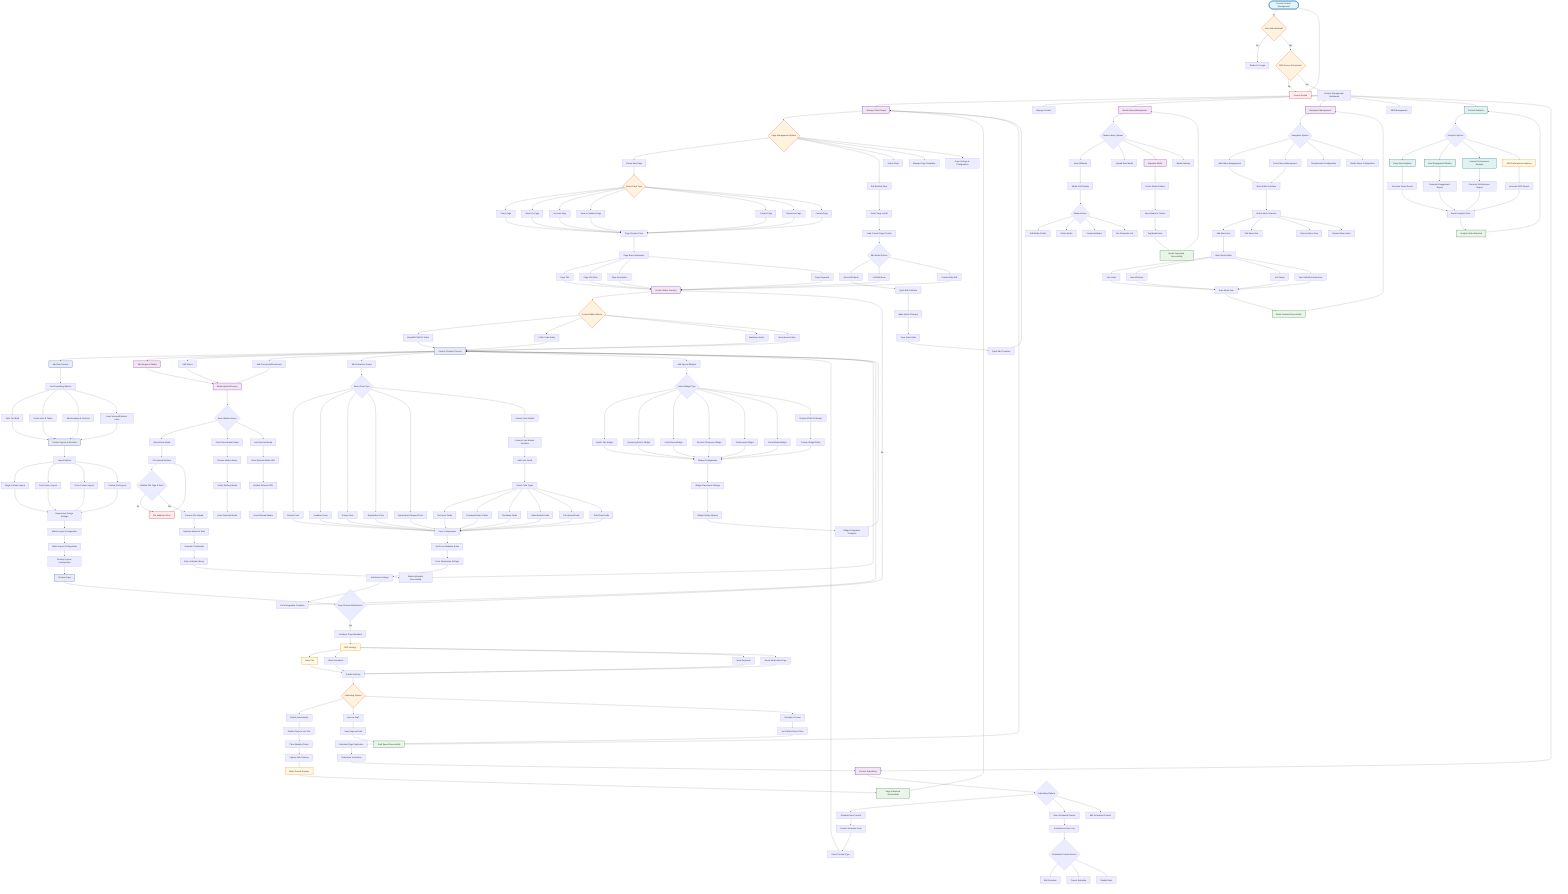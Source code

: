 ﻿flowchart TD
    %% ========================================
    %% CONTENT MANAGEMENT FLOWCHART
    %% ========================================
    
    Start([Access Content Management]) --> CMSAuth{User Authenticated?}
    CMSAuth -->|No| LoginRequired[Redirect to Login]
    CMSAuth -->|Yes| CheckCMSPermissions{CMS Access Permission?}
    
    CheckCMSPermissions -->|No| AccessDenied[Access Denied]
    CheckCMSPermissions -->|Yes| CMSDashboard[Content Management Dashboard]
    
    %% CMS Dashboard Options
    CMSDashboard --> ManagePages[Manage Client Pages]
    CMSDashboard --> ManageContent[Manage Content]
    CMSDashboard --> MediaLibrary[Media Library Management]
    CMSDashboard --> NavigationManagement[Navigation Management]
    CMSDashboard --> SEOManagement[SEO Management]
    CMSDashboard --> ContentAnalytics[Content Analytics]
    CMSDashboard --> ContentScheduling[Content Scheduling]
    
    %% Manage Client Pages
    ManagePages --> PageManagementOptions{Page Management Options}
    PageManagementOptions --> CreateNewPage[Create New Page]
    PageManagementOptions --> EditExistingPage[Edit Existing Page]
    PageManagementOptions --> DeletePage[Delete Page]
    PageManagementOptions --> PageTemplates[Manage Page Templates]
    PageManagementOptions --> PageSettings[Page Settings & Configuration]
    
    %% Create New Page Process
    CreateNewPage --> SelectPageType{Select Page Type}
    SelectPageType --> HomePage[Home Page]
    SelectPageType --> AboutPage[About Us Page]
    SelectPageType --> ServicesPage[Services Page]
    SelectPageType --> NewsPage[News & Updates Page]
    SelectPageType --> ContactPage[Contact Page]
    SelectPageType --> ResourcesPage[Resources Page]
    SelectPageType --> CustomPage[Custom Page]
    
    HomePage --> PageCreationForm[Page Creation Form]
    AboutPage --> PageCreationForm
    ServicesPage --> PageCreationForm
    NewsPage --> PageCreationForm
    ContactPage --> PageCreationForm
    ResourcesPage --> PageCreationForm
    CustomPage --> PageCreationForm
    
    PageCreationForm --> PageBasicInfo[Page Basic Information]
    PageBasicInfo --> PageTitle[Page Title]
    PageBasicInfo --> PageURL[Page URL/Slug]
    PageBasicInfo --> PageDescription[Page Description]
    PageBasicInfo --> PageKeywords[Page Keywords]
    
    PageTitle --> ContentEditor[Content Editor Interface]
    PageURL --> ContentEditor
    PageDescription --> ContentEditor
    PageKeywords --> ContentEditor
    
    %% Content Editor Interface
    ContentEditor --> EditorOptions{Content Editor Options}
    EditorOptions --> VisualEditor[Visual/WYSIWYG Editor]
    EditorOptions --> HTMLEditor[HTML Code Editor]
    EditorOptions --> MarkdownEditor[Markdown Editor]
    EditorOptions --> BlockEditor[Block-based Editor]
    VisualEditor --> ContentCreation[Content Creation Process]
    HTMLEditor --> ContentCreation
    MarkdownEditor --> ContentCreation
    BlockEditor --> ContentCreation
    
    ContentCreation --> AddTextContent[Add Text Content]
    ContentCreation --> AddImages[Add Images & Media]
    ContentCreation --> AddVideos[Add Videos]
    ContentCreation --> AddDocuments[Add Documents/Downloads]
    ContentCreation --> AddForms[Add Interactive Forms]
    ContentCreation --> AddWidgets[Add Special Widgets]
    
    %% Text Content Management
    AddTextContent --> TextFormatting[Text Formatting Options]
    TextFormatting --> StyleText[Style Text Bold]
    TextFormatting --> CreateLists[Create Lists & Tables]
    TextFormatting --> AddHeadings[Add Headings & Sections]
    TextFormatting --> InsertLinks[Insert Internal/External Links]
    
    StyleText --> ContentLayout[Content Layout & Structure]
    CreateLists --> ContentLayout
    AddHeadings --> ContentLayout
    InsertLinks --> ContentLayout
    
    %% Media Management
    AddImages --> MediaUpload[Media Upload Process]
    AddVideos --> MediaUpload
    AddDocuments --> MediaUpload
    
    MediaUpload --> SelectMediaSource{Select Media Source}
    SelectMediaSource --> UploadNew[Upload New Media]
    SelectMediaSource --> MediaLibrarySelect[Select from Media Library]
    SelectMediaSource --> ExternalMedia[Link External Media]
    
    UploadNew --> FileUpload[File Upload Interface]
    FileUpload --> ValidateFile{Validate File Type & Size?}
    ValidateFile -->|No| FileValidationError[File Validation Error]
    ValidateFile -->|Yes| ProcessUpload[Process File Upload]
    FileValidationError --> FileUpload
    
    ProcessUpload --> OptimizeMedia[Optimize Media for Web]
    OptimizeMedia --> GenerateThumbnails[Generate Thumbnails]
    GenerateThumbnails --> SaveToLibrary[Save to Media Library]
    SaveToLibrary --> MediaUploaded[Media Uploaded Successfully]
    
    MediaLibrarySelect --> BrowseLibrary[Browse Media Library]
    BrowseLibrary --> SelectExistingMedia[Select Existing Media]
    SelectExistingMedia --> InsertSelectedMedia[Insert Selected Media]
    
    ExternalMedia --> EnterMediaURL[Enter External Media URL]
    EnterMediaURL --> ValidateExternalURL[Validate External URL]
    ValidateExternalURL --> InsertExternalMedia[Insert External Media]
    
    %% Forms Integration
    AddForms --> FormTypes{Select Form Type}
    FormTypes --> ContactForm[Contact Form]
    FormTypes --> FeedbackForm[Feedback Form]
    FormTypes --> SurveyForm[Survey Form]
    FormTypes --> RegistrationForm[Registration Form]
    FormTypes --> AppointmentForm[Appointment Request Form]
    FormTypes --> CustomForm[Custom Form Builder]
    
    ContactForm --> FormConfiguration[Form Configuration]
    FeedbackForm --> FormConfiguration
    SurveyForm --> FormConfiguration
    RegistrationForm --> FormConfiguration
    AppointmentForm --> FormConfiguration
    CustomForm --> FormBuilder[Custom Form Builder Interface]
    
    FormBuilder --> AddFormFields[Add Form Fields]
    AddFormFields --> FieldTypes[Select Field Types]
    FieldTypes --> TextFields[Text Input Fields]
    FieldTypes --> SelectFields[Dropdown/Select Fields]
    FieldTypes --> CheckboxFields[Checkbox Fields]
    FieldTypes --> RadioFields[Radio Button Fields]
    FieldTypes --> FileUploadFields[File Upload Fields]
    FieldTypes --> DateFields[Date/Time Fields]
    
    TextFields --> FormConfiguration
    SelectFields --> FormConfiguration
    CheckboxFields --> FormConfiguration
    RadioFields --> FormConfiguration
    FileUploadFields --> FormConfiguration
    DateFields --> FormConfiguration
    
    FormConfiguration --> FormValidation[Set Form Validation Rules]
    FormValidation --> FormSubmissionSettings[Form Submission Settings]
    FormSubmissionSettings --> NotificationSettings[Notification Settings]
    NotificationSettings --> FormIntegration[Form Integration Complete]
    
    %% Special Widgets
    AddWidgets --> WidgetTypes{Select Widget Type}
    WidgetTypes --> HealthTipsWidget[Health Tips Widget]
    WidgetTypes --> EventsWidget[Upcoming Events Widget]
    WidgetTypes --> NewsWidget[Latest News Widget]
    WidgetTypes --> ServicesWidget[Services Showcase Widget]
    WidgetTypes --> TestimonialsWidget[Testimonials Widget]
    WidgetTypes --> SocialMediaWidget[Social Media Widget]
    WidgetTypes --> CustomWidget[Custom HTML/JS Widget]
    
    HealthTipsWidget --> WidgetConfiguration[Widget Configuration]
    EventsWidget --> WidgetConfiguration
    NewsWidget --> WidgetConfiguration
    ServicesWidget --> WidgetConfiguration
    TestimonialsWidget --> WidgetConfiguration
    SocialMediaWidget --> WidgetConfiguration
    CustomWidget --> CustomWidgetEditor[Custom Widget Editor]
    
    CustomWidgetEditor --> WidgetConfiguration
    WidgetConfiguration --> WidgetPlacement[Widget Placement Settings]
    WidgetPlacement --> WidgetStyling[Widget Styling Options]
    WidgetStyling --> WidgetIntegration[Widget Integration Complete]
    
    %% Content Layout & Finalization
    ContentLayout --> LayoutOptions[Layout Options]
    LayoutOptions --> SingleColumn[Single Column Layout]
    LayoutOptions --> TwoColumn[Two Column Layout]
    LayoutOptions --> ThreeColumn[Three Column Layout]
    LayoutOptions --> CustomLayout[Custom Grid Layout]
    
    SingleColumn --> ResponsiveSettings[Responsive Design Settings]
    TwoColumn --> ResponsiveSettings
    ThreeColumn --> ResponsiveSettings
    CustomLayout --> ResponsiveSettings
    
    ResponsiveSettings --> MobileLayout[Mobile Layout Configuration]
    MobileLayout --> TabletLayout[Tablet Layout Configuration]
    TabletLayout --> DesktopLayout[Desktop Layout Configuration]
    DesktopLayout --> PreviewPage[Preview Page]
    
    PreviewPage --> PagePreview{Page Preview Satisfaction?}
    PagePreview -->|No| ContentEditor
    PagePreview -->|Yes| PageMetadata[Configure Page Metadata]
    
    %% Page Metadata & SEO
    PageMetadata --> SEOSettings[SEO Settings]
    SEOSettings --> MetaTitle[Meta Title]
    SEOSettings --> MetaDescription[Meta Description]
    SEOSettings --> MetaKeywords[Meta Keywords]
    SEOSettings --> SocialMediaMeta[Social Media Meta Tags]
    
    MetaTitle --> PublishSettings[Publish Settings]
    MetaDescription --> PublishSettings
    MetaKeywords --> PublishSettings
    SocialMediaMeta --> PublishSettings
    
    PublishSettings --> PublishingOptions{Publishing Options}
    PublishingOptions --> PublishNow[Publish Immediately]
    PublishingOptions --> SaveDraft[Save as Draft]
    PublishingOptions --> SchedulePublish[Schedule for Later]
    
    PublishNow --> PublishPage[Publish Page to Live Site]
    SaveDraft --> SavePageDraft[Save Page as Draft]
    SchedulePublish --> SetPublishDate[Set Publish Date & Time]
    SetPublishDate --> SchedulePagePublish[Schedule Page Publication]
    
    PublishPage --> ClearCache[Clear Website Cache]
    SavePageDraft --> DraftSaved[Draft Saved Successfully]
    SchedulePagePublish --> PublishScheduled[Publication Scheduled]
    
    ClearCache --> UpdateSitemap[Update XML Sitemap]
    UpdateSitemap --> NotifySearchEngines[Notify Search Engines]
    NotifySearchEngines --> PagePublished[Page Published Successfully]
    
    %% Edit Existing Page
    EditExistingPage --> SelectPageToEdit[Select Page to Edit]
    SelectPageToEdit --> LoadPageContent[Load Current Page Content]
    LoadPageContent --> EditModeOptions{Edit Mode Options}
    EditModeOptions --> QuickEdit[Quick Edit Mode]
    EditModeOptions --> FullEdit[Full Edit Mode]
    EditModeOptions --> ContentOnly[Content Only Edit]
    
    QuickEdit --> QuickEditInterface[Quick Edit Interface]
    FullEdit --> ContentEditor
    ContentOnly --> ContentEditor
    
    QuickEditInterface --> QuickChanges[Make Quick Changes]
    QuickChanges --> SaveQuickEdit[Save Quick Edits]
    SaveQuickEdit --> QuickEditComplete[Quick Edit Complete]
    
    %% Navigation Management
    NavigationManagement --> NavigationOptions{Navigation Options}
    NavigationOptions --> MainMenu[Main Menu Management]
    NavigationOptions --> FooterMenu[Footer Menu Management]
    NavigationOptions --> Breadcrumbs[Breadcrumbs Configuration]
    NavigationOptions --> MobileMenu[Mobile Menu Configuration]
    
    MainMenu --> MenuEditor[Menu Editor Interface]
    FooterMenu --> MenuEditor
    
    MenuEditor --> MenuStructure[Define Menu Structure]
    MenuStructure --> AddMenuItem[Add Menu Item]
    MenuStructure --> EditMenuItem[Edit Menu Item]
    MenuStructure --> RemoveMenuItem[Remove Menu Item]
    MenuStructure --> ReorderMenu[Reorder Menu Items]
    
    AddMenuItem --> MenuItemDetails[Menu Item Details]
    MenuItemDetails --> ItemLabel[Item Label]
    MenuItemDetails --> ItemURL[Item URL/Link]
    MenuItemDetails --> ItemTarget[Link Target]
    MenuItemDetails --> ItemPermissions[Item Visibility Permissions]
    
    ItemLabel --> SaveMenuItem[Save Menu Item]
    ItemURL --> SaveMenuItem
    ItemTarget --> SaveMenuItem
    ItemPermissions --> SaveMenuItem
    SaveMenuItem --> MenuUpdated[Menu Updated Successfully]
    
    %% Media Library Management
    MediaLibrary --> MediaLibraryOptions{Media Library Options}
    MediaLibraryOptions --> ViewMedia[View All Media]
    MediaLibraryOptions --> UploadMedia[Upload New Media]
    MediaLibraryOptions --> OrganizeMedia[Organize Media]
    MediaLibraryOptions --> MediaSettings[Media Settings]
    
    ViewMedia --> MediaGrid[Media Grid Display]
    MediaGrid --> MediaActions{Media Actions}
    MediaActions --> EditMedia[Edit Media Details]
    MediaActions --> DeleteMedia[Delete Media]
    MediaActions --> DownloadMedia[Download Media]
    MediaActions --> ShareMedia[Get Shareable Link]
    
    OrganizeMedia --> CreateFolders[Create Media Folders]
    CreateFolders --> MoveMedia[Move Media to Folders]
    MoveMedia --> TagMedia[Tag Media Items]
    TagMedia --> MediaOrganized[Media Organized Successfully]
    
    %% Content Analytics
    ContentAnalytics --> AnalyticsOptions{Analytics Options}
    AnalyticsOptions --> PageViews[Page View Analytics]
    AnalyticsOptions --> UserEngagement[User Engagement Metrics]
    AnalyticsOptions --> ContentPerformance[Content Performance Analysis]
    AnalyticsOptions --> SEOAnalytics[SEO Performance Analytics]
    
    PageViews --> ViewsReport[Generate Views Report]
    UserEngagement --> EngagementReport[Generate Engagement Report]
    ContentPerformance --> PerformanceReport[Generate Performance Report]
    SEOAnalytics --> SEOReport[Generate SEO Report]
    
    ViewsReport --> ExportAnalytics[Export Analytics Data]
    EngagementReport --> ExportAnalytics
    PerformanceReport --> ExportAnalytics
    SEOReport --> ExportAnalytics
    
    ExportAnalytics --> AnalyticsExported[Analytics Data Exported]
    
    %% Content Scheduling
    ContentScheduling --> SchedulingOptions{Scheduling Options}
    SchedulingOptions --> ScheduleNewContent[Schedule New Content]
    SchedulingOptions --> ViewScheduledContent[View Scheduled Content]
    SchedulingOptions --> EditScheduledContent[Edit Scheduled Content]
    
    ScheduleNewContent --> ContentScheduleForm[Content Schedule Form]
    ContentScheduleForm --> SelectContentType[Select Content Type]
    SelectContentType --> ContentCreation
    
    ViewScheduledContent --> ScheduledContentList[Scheduled Content List]
    ScheduledContentList --> ScheduledContentActions{Scheduled Content Actions}
    ScheduledContentActions --> EditSchedule[Edit Schedule]
    ScheduledContentActions --> CancelSchedule[Cancel Schedule]
    ScheduledContentActions --> PublishEarly[Publish Early]
    
    %% Return Paths
    PagePublished --> ManagePages
    DraftSaved --> ManagePages
    PublishScheduled --> ContentScheduling
    QuickEditComplete --> ManagePages
    MenuUpdated --> NavigationManagement
    MediaOrganized --> MediaLibrary
    AnalyticsExported --> ContentAnalytics
    AccessDenied --> Start
    FormIntegration --> ContentCreation
    WidgetIntegration --> ContentCreation
    MediaUploaded --> ContentCreation
    
    %% Styling
    classDef startEnd fill:#e1f5fe,stroke:#01579b,stroke-width:2px
    classDef process fill:#f3e5f5,stroke:#4a148c,stroke-width:2px
    classDef decision fill:#fff3e0,stroke:#e65100,stroke-width:2px
    classDef success fill:#e8f5e8,stroke:#2e7d32,stroke-width:2px
    classDef error fill:#ffebee,stroke:#c62828,stroke-width:2px
    classDef analytics fill:#e0f2f1,stroke:#00695c,stroke-width:2px
    classDef content fill:#e8eaf6,stroke:#3f51b5,stroke-width:2px
    classDef media fill:#f3e5f5,stroke:#7b1fa2,stroke-width:2px
    classDef seo fill:#fff8e1,stroke:#f57f17,stroke-width:2px
    
    class Start,PagePublished,DraftSaved,AnalyticsExported startEnd
    class ManagePages,ContentEditor,MediaUpload,NavigationManagement,ContentScheduling process
    class CMSAuth,CheckCMSPermissions,PageManagementOptions,SelectPageType,EditorOptions,PublishingOptions decision
    class PagePublished,DraftSaved,MenuUpdated,MediaOrganized,AnalyticsExported success
    class AccessDenied,FileValidationError error
    class ContentAnalytics,PageViews,UserEngagement,ContentPerformance analytics
    class ContentCreation,AddTextContent,ContentLayout,PreviewPage content
    class MediaLibrary,AddImages,MediaUpload,OrganizeMedia media
    class SEOSettings,MetaTitle,SEOAnalytics,NotifySearchEngines seo
